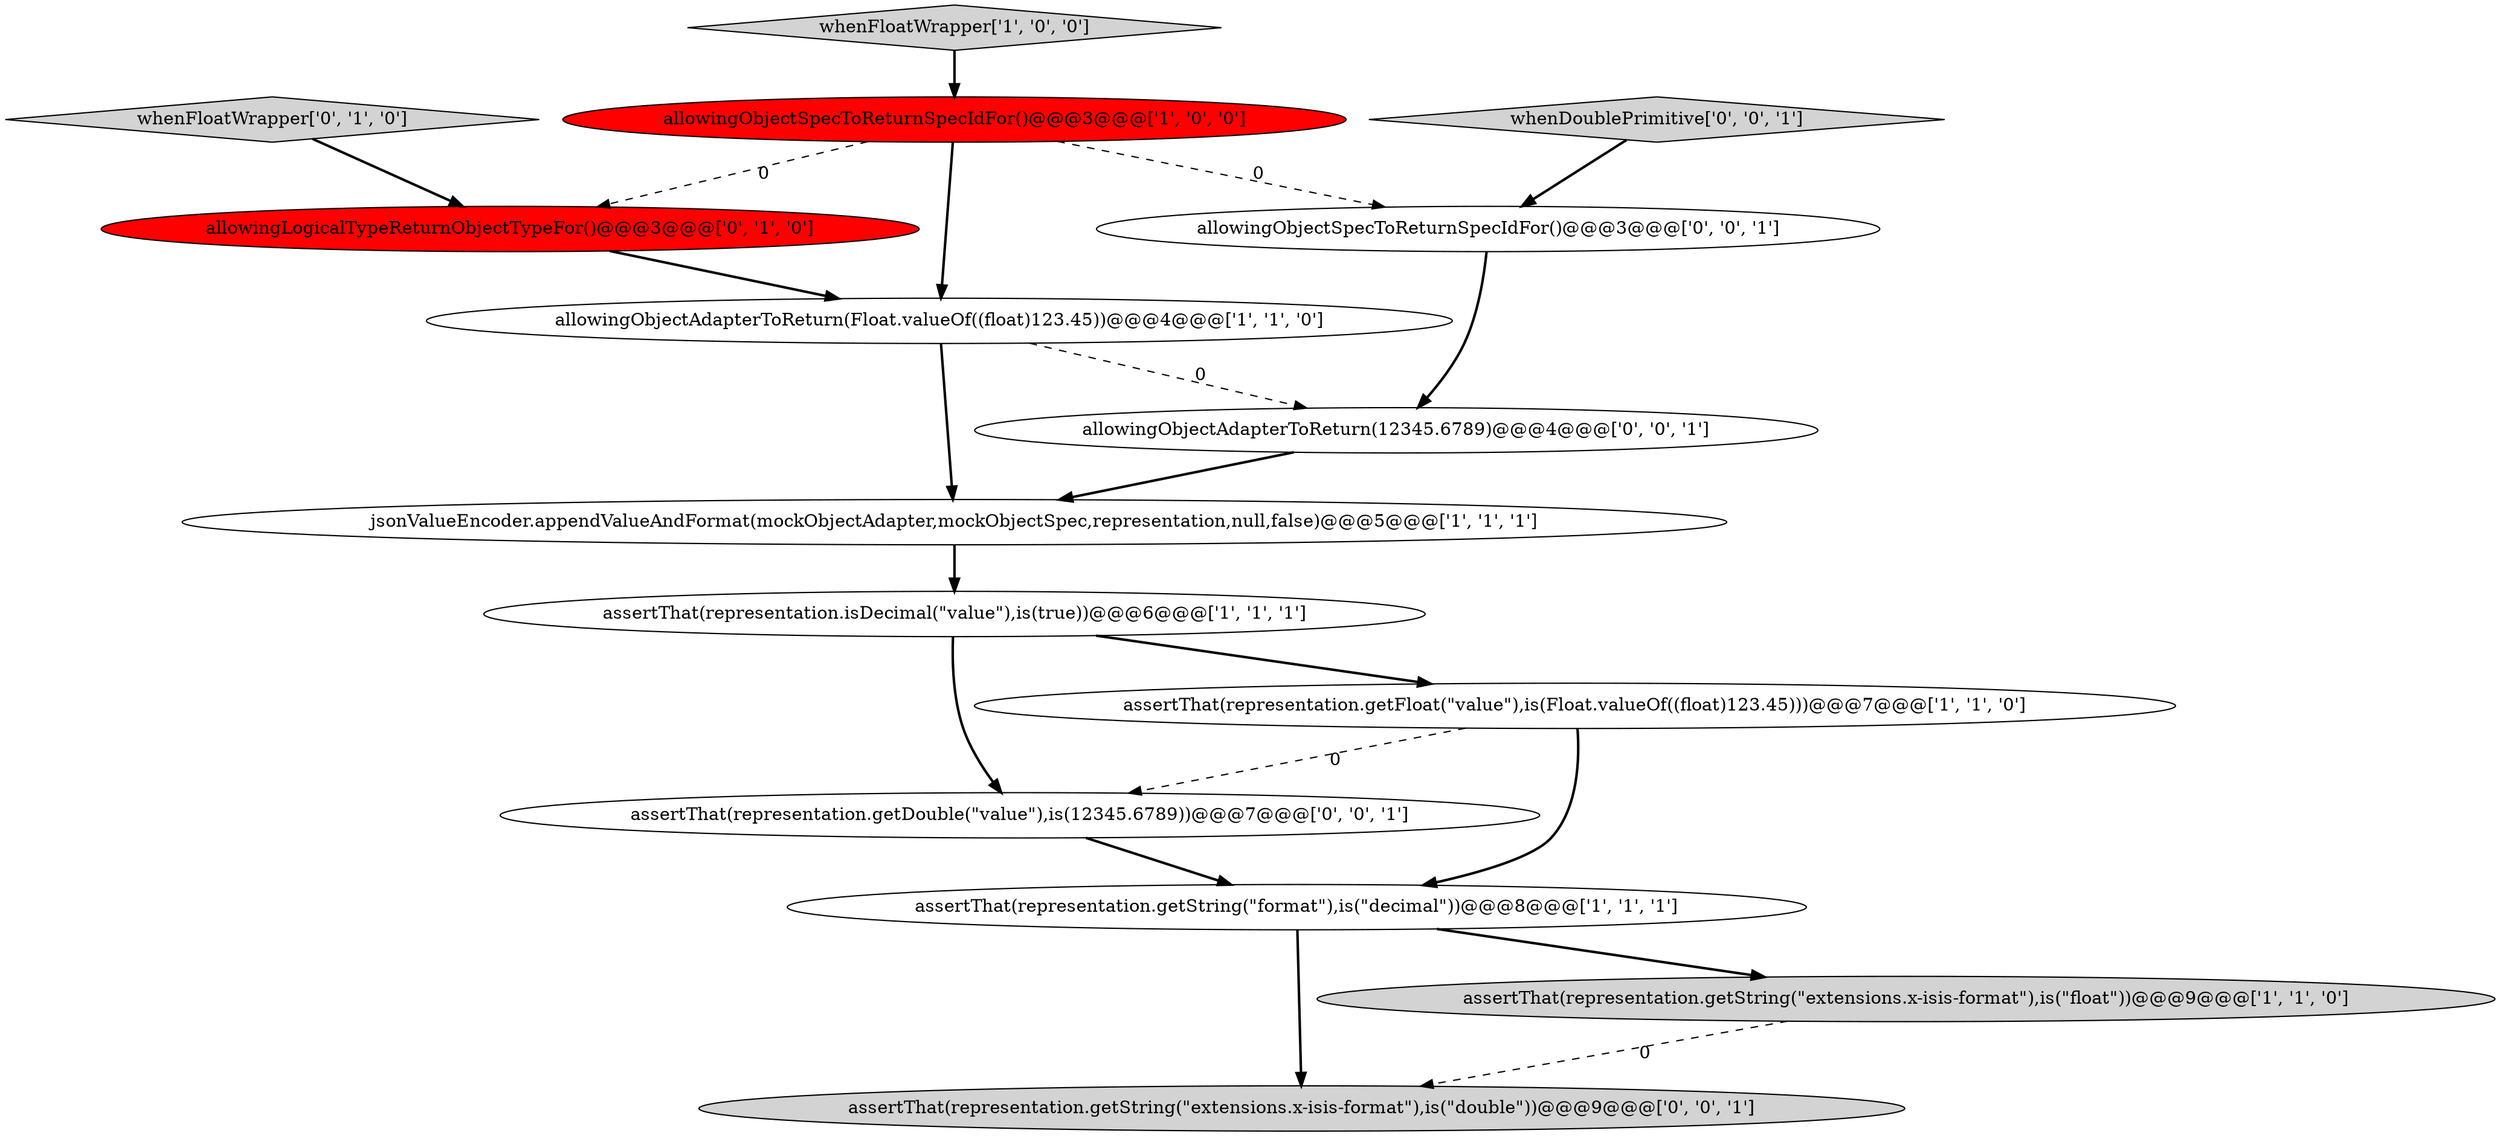 digraph {
12 [style = filled, label = "whenDoublePrimitive['0', '0', '1']", fillcolor = lightgray, shape = diamond image = "AAA0AAABBB3BBB"];
4 [style = filled, label = "jsonValueEncoder.appendValueAndFormat(mockObjectAdapter,mockObjectSpec,representation,null,false)@@@5@@@['1', '1', '1']", fillcolor = white, shape = ellipse image = "AAA0AAABBB1BBB"];
7 [style = filled, label = "assertThat(representation.getString(\"format\"),is(\"decimal\"))@@@8@@@['1', '1', '1']", fillcolor = white, shape = ellipse image = "AAA0AAABBB1BBB"];
11 [style = filled, label = "assertThat(representation.getString(\"extensions.x-isis-format\"),is(\"double\"))@@@9@@@['0', '0', '1']", fillcolor = lightgray, shape = ellipse image = "AAA0AAABBB3BBB"];
14 [style = filled, label = "allowingObjectAdapterToReturn(12345.6789)@@@4@@@['0', '0', '1']", fillcolor = white, shape = ellipse image = "AAA0AAABBB3BBB"];
3 [style = filled, label = "assertThat(representation.isDecimal(\"value\"),is(true))@@@6@@@['1', '1', '1']", fillcolor = white, shape = ellipse image = "AAA0AAABBB1BBB"];
9 [style = filled, label = "whenFloatWrapper['0', '1', '0']", fillcolor = lightgray, shape = diamond image = "AAA0AAABBB2BBB"];
0 [style = filled, label = "whenFloatWrapper['1', '0', '0']", fillcolor = lightgray, shape = diamond image = "AAA0AAABBB1BBB"];
5 [style = filled, label = "allowingObjectSpecToReturnSpecIdFor()@@@3@@@['1', '0', '0']", fillcolor = red, shape = ellipse image = "AAA1AAABBB1BBB"];
6 [style = filled, label = "assertThat(representation.getString(\"extensions.x-isis-format\"),is(\"float\"))@@@9@@@['1', '1', '0']", fillcolor = lightgray, shape = ellipse image = "AAA0AAABBB1BBB"];
13 [style = filled, label = "assertThat(representation.getDouble(\"value\"),is(12345.6789))@@@7@@@['0', '0', '1']", fillcolor = white, shape = ellipse image = "AAA0AAABBB3BBB"];
8 [style = filled, label = "allowingLogicalTypeReturnObjectTypeFor()@@@3@@@['0', '1', '0']", fillcolor = red, shape = ellipse image = "AAA1AAABBB2BBB"];
1 [style = filled, label = "allowingObjectAdapterToReturn(Float.valueOf((float)123.45))@@@4@@@['1', '1', '0']", fillcolor = white, shape = ellipse image = "AAA0AAABBB1BBB"];
10 [style = filled, label = "allowingObjectSpecToReturnSpecIdFor()@@@3@@@['0', '0', '1']", fillcolor = white, shape = ellipse image = "AAA0AAABBB3BBB"];
2 [style = filled, label = "assertThat(representation.getFloat(\"value\"),is(Float.valueOf((float)123.45)))@@@7@@@['1', '1', '0']", fillcolor = white, shape = ellipse image = "AAA0AAABBB1BBB"];
3->13 [style = bold, label=""];
5->8 [style = dashed, label="0"];
8->1 [style = bold, label=""];
6->11 [style = dashed, label="0"];
4->3 [style = bold, label=""];
5->1 [style = bold, label=""];
1->4 [style = bold, label=""];
12->10 [style = bold, label=""];
7->11 [style = bold, label=""];
2->7 [style = bold, label=""];
3->2 [style = bold, label=""];
5->10 [style = dashed, label="0"];
9->8 [style = bold, label=""];
10->14 [style = bold, label=""];
1->14 [style = dashed, label="0"];
13->7 [style = bold, label=""];
2->13 [style = dashed, label="0"];
7->6 [style = bold, label=""];
0->5 [style = bold, label=""];
14->4 [style = bold, label=""];
}
